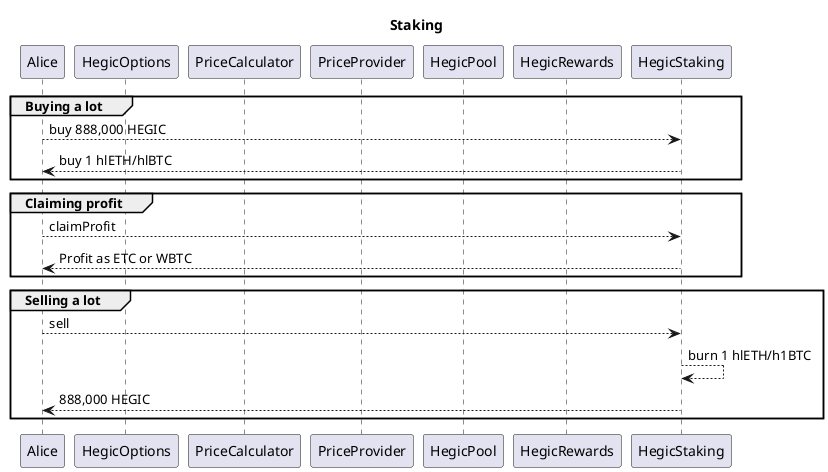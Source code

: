 @startuml

title Staking
participant Alice
participant HegicOptions
participant PriceCalculator
participant PriceProvider
participant HegicPool
participant HegicRewards
participant HegicStaking

group Buying a lot
Alice --> HegicStaking: buy 888,000 HEGIC
Alice <-- HegicStaking: buy 1 hlETH/hlBTC
end
group Claiming profit
Alice --> HegicStaking: claimProfit
Alice <-- HegicStaking: Profit as ETC or WBTC
end
group Selling a lot
Alice --> HegicStaking: sell
HegicStaking --> HegicStaking: burn 1 hlETH/h1BTC
Alice <-- HegicStaking: 888,000 HEGIC
end



@enduml